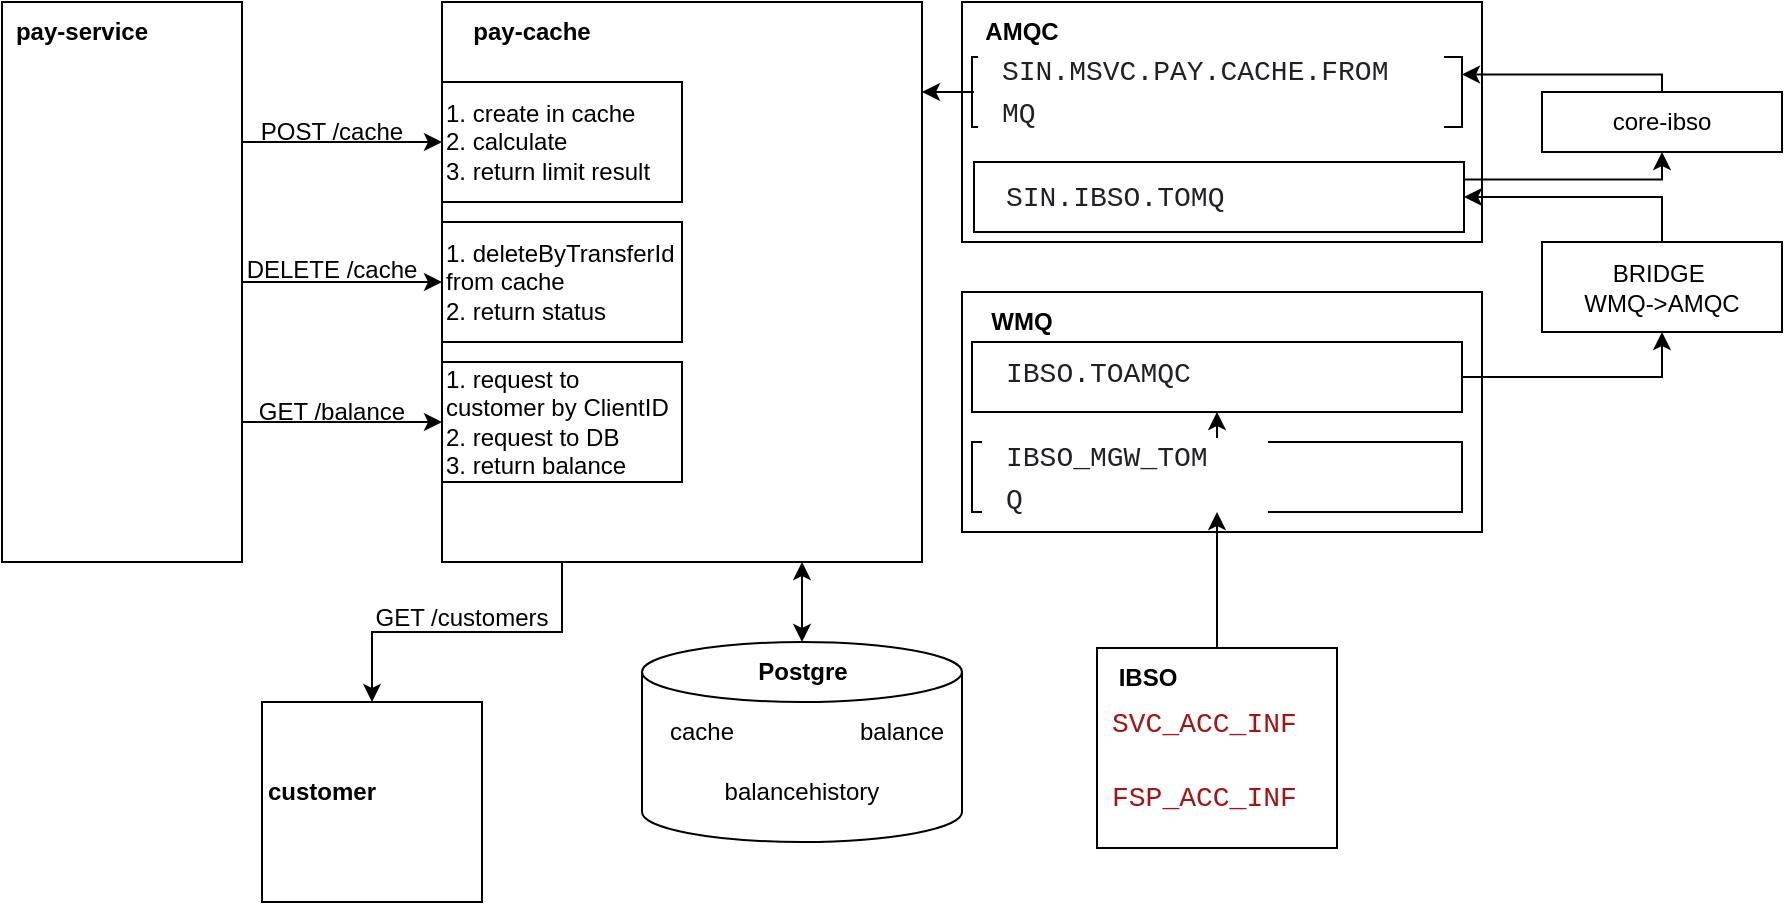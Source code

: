 <mxfile version="24.0.1" type="github">
  <diagram name="Страница — 1" id="OShYo-4-ArDfqLxgVxSA">
    <mxGraphModel dx="1050" dy="530" grid="1" gridSize="10" guides="1" tooltips="1" connect="1" arrows="1" fold="1" page="1" pageScale="1" pageWidth="827" pageHeight="1169" math="0" shadow="0">
      <root>
        <mxCell id="0" />
        <mxCell id="1" parent="0" />
        <mxCell id="z7HpQZydD_1hDmbBnpc7-5" style="edgeStyle=orthogonalEdgeStyle;rounded=0;orthogonalLoop=1;jettySize=auto;html=1;exitX=1;exitY=0.25;exitDx=0;exitDy=0;entryX=0;entryY=0.25;entryDx=0;entryDy=0;" edge="1" parent="1" source="z7HpQZydD_1hDmbBnpc7-1" target="z7HpQZydD_1hDmbBnpc7-3">
          <mxGeometry relative="1" as="geometry" />
        </mxCell>
        <mxCell id="z7HpQZydD_1hDmbBnpc7-6" style="edgeStyle=orthogonalEdgeStyle;rounded=0;orthogonalLoop=1;jettySize=auto;html=1;exitX=1;exitY=0.5;exitDx=0;exitDy=0;entryX=0;entryY=0.5;entryDx=0;entryDy=0;" edge="1" parent="1" source="z7HpQZydD_1hDmbBnpc7-1" target="z7HpQZydD_1hDmbBnpc7-3">
          <mxGeometry relative="1" as="geometry" />
        </mxCell>
        <mxCell id="z7HpQZydD_1hDmbBnpc7-7" style="edgeStyle=orthogonalEdgeStyle;rounded=0;orthogonalLoop=1;jettySize=auto;html=1;exitX=1;exitY=0.75;exitDx=0;exitDy=0;entryX=0;entryY=0.75;entryDx=0;entryDy=0;" edge="1" parent="1" source="z7HpQZydD_1hDmbBnpc7-1" target="z7HpQZydD_1hDmbBnpc7-3">
          <mxGeometry relative="1" as="geometry" />
        </mxCell>
        <mxCell id="z7HpQZydD_1hDmbBnpc7-8" value="POST /cache" style="text;html=1;align=center;verticalAlign=middle;whiteSpace=wrap;rounded=0;" vertex="1" parent="1">
          <mxGeometry x="140" y="170" width="130" height="30" as="geometry" />
        </mxCell>
        <mxCell id="z7HpQZydD_1hDmbBnpc7-9" value="DELETE /cache" style="text;html=1;align=center;verticalAlign=middle;whiteSpace=wrap;rounded=0;" vertex="1" parent="1">
          <mxGeometry x="140" y="239" width="130" height="30" as="geometry" />
        </mxCell>
        <mxCell id="z7HpQZydD_1hDmbBnpc7-10" value="GET /balance" style="text;html=1;align=center;verticalAlign=middle;whiteSpace=wrap;rounded=0;" vertex="1" parent="1">
          <mxGeometry x="145" y="310" width="120" height="30" as="geometry" />
        </mxCell>
        <mxCell id="z7HpQZydD_1hDmbBnpc7-11" value="" style="group" vertex="1" connectable="0" parent="1">
          <mxGeometry x="260" y="120" width="240" height="280" as="geometry" />
        </mxCell>
        <mxCell id="z7HpQZydD_1hDmbBnpc7-3" value="" style="rounded=0;whiteSpace=wrap;html=1;" vertex="1" parent="z7HpQZydD_1hDmbBnpc7-11">
          <mxGeometry width="240" height="280" as="geometry" />
        </mxCell>
        <mxCell id="z7HpQZydD_1hDmbBnpc7-4" value="&lt;b&gt;pay-cache&lt;/b&gt;" style="text;html=1;align=center;verticalAlign=middle;whiteSpace=wrap;rounded=0;" vertex="1" parent="z7HpQZydD_1hDmbBnpc7-11">
          <mxGeometry width="90" height="30" as="geometry" />
        </mxCell>
        <mxCell id="z7HpQZydD_1hDmbBnpc7-27" value="&lt;div&gt;1. create in cache&amp;nbsp;&lt;/div&gt;&lt;div&gt;2. calculate&amp;nbsp;&lt;/div&gt;&lt;div style=&quot;&quot;&gt;3. return limit result&lt;/div&gt;" style="rounded=0;whiteSpace=wrap;html=1;align=left;" vertex="1" parent="z7HpQZydD_1hDmbBnpc7-11">
          <mxGeometry y="40" width="120" height="60" as="geometry" />
        </mxCell>
        <mxCell id="z7HpQZydD_1hDmbBnpc7-28" value="&lt;div&gt;1. deleteByTransferId from cache&lt;/div&gt;&lt;div&gt;2. return status&lt;/div&gt;" style="rounded=0;whiteSpace=wrap;html=1;align=left;" vertex="1" parent="z7HpQZydD_1hDmbBnpc7-11">
          <mxGeometry y="110" width="120" height="60" as="geometry" />
        </mxCell>
        <mxCell id="z7HpQZydD_1hDmbBnpc7-29" value="&lt;div&gt;1. request to customer by ClientID&lt;/div&gt;&lt;div&gt;2. request to DB&lt;/div&gt;&lt;div&gt;3. return balance&lt;/div&gt;" style="rounded=0;whiteSpace=wrap;html=1;align=left;" vertex="1" parent="z7HpQZydD_1hDmbBnpc7-11">
          <mxGeometry y="180" width="120" height="60" as="geometry" />
        </mxCell>
        <mxCell id="z7HpQZydD_1hDmbBnpc7-12" value="" style="group" vertex="1" connectable="0" parent="1">
          <mxGeometry x="40" y="120" width="120" height="280" as="geometry" />
        </mxCell>
        <mxCell id="z7HpQZydD_1hDmbBnpc7-1" value="&lt;p style=&quot;line-height: 120%;&quot;&gt;&lt;br&gt;&lt;/p&gt;" style="rounded=0;whiteSpace=wrap;html=1;" vertex="1" parent="z7HpQZydD_1hDmbBnpc7-12">
          <mxGeometry width="120" height="280" as="geometry" />
        </mxCell>
        <mxCell id="z7HpQZydD_1hDmbBnpc7-2" value="pay-service" style="text;html=1;align=center;verticalAlign=middle;whiteSpace=wrap;rounded=0;fontStyle=1" vertex="1" parent="z7HpQZydD_1hDmbBnpc7-12">
          <mxGeometry width="80" height="30" as="geometry" />
        </mxCell>
        <mxCell id="z7HpQZydD_1hDmbBnpc7-15" style="edgeStyle=orthogonalEdgeStyle;rounded=0;orthogonalLoop=1;jettySize=auto;html=1;exitX=0.75;exitY=1;exitDx=0;exitDy=0;entryX=0.5;entryY=0;entryDx=0;entryDy=0;entryPerimeter=0;horizontal=1;startArrow=classic;startFill=1;" edge="1" parent="1" source="z7HpQZydD_1hDmbBnpc7-3" target="z7HpQZydD_1hDmbBnpc7-13">
          <mxGeometry relative="1" as="geometry" />
        </mxCell>
        <mxCell id="z7HpQZydD_1hDmbBnpc7-21" value="" style="group" vertex="1" connectable="0" parent="1">
          <mxGeometry x="360" y="440" width="160" height="100" as="geometry" />
        </mxCell>
        <mxCell id="z7HpQZydD_1hDmbBnpc7-13" value="" style="shape=cylinder3;whiteSpace=wrap;html=1;boundedLbl=1;backgroundOutline=1;size=15;" vertex="1" parent="z7HpQZydD_1hDmbBnpc7-21">
          <mxGeometry width="160" height="100" as="geometry" />
        </mxCell>
        <mxCell id="z7HpQZydD_1hDmbBnpc7-14" value="Postgre" style="text;html=1;align=center;verticalAlign=middle;resizable=0;points=[];autosize=1;strokeColor=none;fillColor=none;fontStyle=1" vertex="1" parent="z7HpQZydD_1hDmbBnpc7-21">
          <mxGeometry x="50" width="60" height="30" as="geometry" />
        </mxCell>
        <mxCell id="z7HpQZydD_1hDmbBnpc7-17" value="cache" style="text;html=1;align=center;verticalAlign=middle;whiteSpace=wrap;rounded=0;" vertex="1" parent="z7HpQZydD_1hDmbBnpc7-21">
          <mxGeometry y="30" width="60" height="30" as="geometry" />
        </mxCell>
        <mxCell id="z7HpQZydD_1hDmbBnpc7-19" value="balance" style="text;html=1;align=center;verticalAlign=middle;whiteSpace=wrap;rounded=0;" vertex="1" parent="z7HpQZydD_1hDmbBnpc7-21">
          <mxGeometry x="100" y="30" width="60" height="30" as="geometry" />
        </mxCell>
        <mxCell id="z7HpQZydD_1hDmbBnpc7-20" value="balancehistory" style="text;html=1;align=center;verticalAlign=middle;whiteSpace=wrap;rounded=0;" vertex="1" parent="z7HpQZydD_1hDmbBnpc7-21">
          <mxGeometry x="25" y="60" width="110" height="30" as="geometry" />
        </mxCell>
        <mxCell id="z7HpQZydD_1hDmbBnpc7-23" value="" style="rounded=0;whiteSpace=wrap;html=1;" vertex="1" parent="1">
          <mxGeometry x="170" y="470" width="110" height="100" as="geometry" />
        </mxCell>
        <mxCell id="z7HpQZydD_1hDmbBnpc7-24" value="&lt;b&gt;customer&lt;/b&gt;" style="text;html=1;align=center;verticalAlign=middle;whiteSpace=wrap;rounded=0;" vertex="1" parent="1">
          <mxGeometry x="170" y="500" width="60" height="30" as="geometry" />
        </mxCell>
        <mxCell id="z7HpQZydD_1hDmbBnpc7-25" style="edgeStyle=orthogonalEdgeStyle;rounded=0;orthogonalLoop=1;jettySize=auto;html=1;exitX=0.25;exitY=1;exitDx=0;exitDy=0;entryX=0.5;entryY=0;entryDx=0;entryDy=0;" edge="1" parent="1" source="z7HpQZydD_1hDmbBnpc7-3" target="z7HpQZydD_1hDmbBnpc7-23">
          <mxGeometry relative="1" as="geometry" />
        </mxCell>
        <mxCell id="z7HpQZydD_1hDmbBnpc7-26" value="GET /customers" style="text;html=1;align=center;verticalAlign=middle;whiteSpace=wrap;rounded=0;" vertex="1" parent="1">
          <mxGeometry x="210" y="413" width="120" height="30" as="geometry" />
        </mxCell>
        <mxCell id="z7HpQZydD_1hDmbBnpc7-31" value="" style="rounded=0;whiteSpace=wrap;html=1;" vertex="1" parent="1">
          <mxGeometry x="520" y="120" width="260" height="120" as="geometry" />
        </mxCell>
        <mxCell id="z7HpQZydD_1hDmbBnpc7-32" value="AMQC" style="text;html=1;align=center;verticalAlign=middle;whiteSpace=wrap;rounded=0;fontStyle=1" vertex="1" parent="1">
          <mxGeometry x="520" y="120" width="60" height="30" as="geometry" />
        </mxCell>
        <mxCell id="z7HpQZydD_1hDmbBnpc7-36" value="" style="rounded=0;whiteSpace=wrap;html=1;" vertex="1" parent="1">
          <mxGeometry x="520" y="265" width="260" height="120" as="geometry" />
        </mxCell>
        <mxCell id="z7HpQZydD_1hDmbBnpc7-37" value="WMQ" style="text;html=1;align=center;verticalAlign=middle;whiteSpace=wrap;rounded=0;fontStyle=1" vertex="1" parent="1">
          <mxGeometry x="520" y="265" width="60" height="30" as="geometry" />
        </mxCell>
        <mxCell id="z7HpQZydD_1hDmbBnpc7-54" style="edgeStyle=orthogonalEdgeStyle;rounded=0;orthogonalLoop=1;jettySize=auto;html=1;exitX=0.5;exitY=0;exitDx=0;exitDy=0;entryX=0.5;entryY=1;entryDx=0;entryDy=0;" edge="1" parent="1" source="z7HpQZydD_1hDmbBnpc7-45" target="z7HpQZydD_1hDmbBnpc7-47">
          <mxGeometry relative="1" as="geometry" />
        </mxCell>
        <mxCell id="z7HpQZydD_1hDmbBnpc7-45" value="" style="rounded=0;whiteSpace=wrap;html=1;" vertex="1" parent="1">
          <mxGeometry x="525" y="340" width="245" height="35" as="geometry" />
        </mxCell>
        <mxCell id="z7HpQZydD_1hDmbBnpc7-39" value="&lt;br&gt;&lt;pre class=&quot;masked-value display-only is-word-break&quot; style=&quot;box-sizing: inherit; overflow-x: auto; color: rgb(31, 33, 36); margin: 0px; padding: 0px 1.5rem 0px 12px; font-family: SFMono-Regular, Consolas, &amp;quot;Liberation Mono&amp;quot;, Menlo, Courier, monospace; -webkit-font-smoothing: inherit; font-size: 14px; white-space: pre-wrap; overflow-wrap: break-word; background-color: rgb(255, 255, 255); word-break: break-word; line-height: 1.5; -webkit-box-ordinal-group: 2; order: 1; font-style: normal; font-variant-ligatures: normal; font-variant-caps: normal; font-weight: 400; letter-spacing: normal; orphans: 2; text-indent: 0px; text-transform: none; widows: 2; word-spacing: 0px; -webkit-text-stroke-width: 0px; text-decoration-thickness: initial; text-decoration-style: initial; text-decoration-color: initial;&quot;&gt;IBSO_MGW_TOMQ&lt;/pre&gt;&lt;div&gt;&lt;br&gt;&lt;/div&gt;" style="text;html=1;align=left;verticalAlign=middle;whiteSpace=wrap;rounded=0;" vertex="1" parent="1">
          <mxGeometry x="527.5" y="342.5" width="145" height="30" as="geometry" />
        </mxCell>
        <mxCell id="z7HpQZydD_1hDmbBnpc7-56" style="edgeStyle=orthogonalEdgeStyle;rounded=0;orthogonalLoop=1;jettySize=auto;html=1;exitX=1;exitY=0.5;exitDx=0;exitDy=0;entryX=0.5;entryY=1;entryDx=0;entryDy=0;" edge="1" parent="1" source="z7HpQZydD_1hDmbBnpc7-47" target="z7HpQZydD_1hDmbBnpc7-55">
          <mxGeometry relative="1" as="geometry" />
        </mxCell>
        <mxCell id="z7HpQZydD_1hDmbBnpc7-47" value="" style="rounded=0;whiteSpace=wrap;html=1;" vertex="1" parent="1">
          <mxGeometry x="525" y="290" width="245" height="35" as="geometry" />
        </mxCell>
        <mxCell id="z7HpQZydD_1hDmbBnpc7-38" value="&lt;br&gt;&lt;pre class=&quot;masked-value display-only is-word-break&quot; style=&quot;box-sizing: inherit; overflow-x: auto; color: rgb(31, 33, 36); margin: 0px; padding: 0px 1.5rem 0px 12px; font-family: SFMono-Regular, Consolas, &amp;quot;Liberation Mono&amp;quot;, Menlo, Courier, monospace; -webkit-font-smoothing: inherit; font-size: 14px; white-space: pre-wrap; overflow-wrap: break-word; background-color: rgb(255, 255, 255); word-break: break-word; line-height: 1.5; -webkit-box-ordinal-group: 2; order: 1; font-style: normal; font-variant-ligatures: normal; font-variant-caps: normal; font-weight: 400; letter-spacing: normal; orphans: 2; text-indent: 0px; text-transform: none; widows: 2; word-spacing: 0px; -webkit-text-stroke-width: 0px; text-decoration-thickness: initial; text-decoration-style: initial; text-decoration-color: initial;&quot;&gt;IBSO.TOAMQC&lt;/pre&gt;&lt;div&gt;&lt;br&gt;&lt;/div&gt;" style="text;html=1;align=left;verticalAlign=middle;whiteSpace=wrap;rounded=0;" vertex="1" parent="1">
          <mxGeometry x="527.5" y="290" width="160" height="32.5" as="geometry" />
        </mxCell>
        <mxCell id="z7HpQZydD_1hDmbBnpc7-48" value="" style="rounded=0;whiteSpace=wrap;html=1;" vertex="1" parent="1">
          <mxGeometry x="525" y="147.5" width="245" height="35" as="geometry" />
        </mxCell>
        <mxCell id="z7HpQZydD_1hDmbBnpc7-61" style="edgeStyle=orthogonalEdgeStyle;rounded=0;orthogonalLoop=1;jettySize=auto;html=1;exitX=1;exitY=0.25;exitDx=0;exitDy=0;entryX=0.5;entryY=1;entryDx=0;entryDy=0;" edge="1" parent="1" source="z7HpQZydD_1hDmbBnpc7-49" target="z7HpQZydD_1hDmbBnpc7-60">
          <mxGeometry relative="1" as="geometry">
            <Array as="points">
              <mxPoint x="870" y="209" />
            </Array>
          </mxGeometry>
        </mxCell>
        <mxCell id="z7HpQZydD_1hDmbBnpc7-49" value="" style="rounded=0;whiteSpace=wrap;html=1;" vertex="1" parent="1">
          <mxGeometry x="526" y="200" width="245" height="35" as="geometry" />
        </mxCell>
        <mxCell id="z7HpQZydD_1hDmbBnpc7-35" value="&lt;br&gt;&lt;pre class=&quot;masked-value display-only is-word-break&quot; style=&quot;box-sizing: inherit; overflow-x: auto; color: rgb(31, 33, 36); margin: 0px; padding: 0px 1.5rem 0px 12px; font-family: SFMono-Regular, Consolas, &amp;quot;Liberation Mono&amp;quot;, Menlo, Courier, monospace; -webkit-font-smoothing: inherit; font-size: 14px; white-space: pre-wrap; overflow-wrap: break-word; background-color: rgb(255, 255, 255); word-break: break-word; line-height: 1.5; -webkit-box-ordinal-group: 2; order: 1; font-style: normal; font-variant-ligatures: normal; font-variant-caps: normal; font-weight: 400; letter-spacing: normal; orphans: 2; text-indent: 0px; text-transform: none; widows: 2; word-spacing: 0px; -webkit-text-stroke-width: 0px; text-decoration-thickness: initial; text-decoration-style: initial; text-decoration-color: initial;&quot;&gt;SIN.IBSO.TOMQ&lt;/pre&gt;&lt;div&gt;&lt;br&gt;&lt;/div&gt;" style="text;html=1;align=left;verticalAlign=middle;whiteSpace=wrap;rounded=0;" vertex="1" parent="1">
          <mxGeometry x="527.5" y="202.5" width="160" height="30" as="geometry" />
        </mxCell>
        <mxCell id="z7HpQZydD_1hDmbBnpc7-64" style="edgeStyle=orthogonalEdgeStyle;rounded=0;orthogonalLoop=1;jettySize=auto;html=1;exitX=0;exitY=0.5;exitDx=0;exitDy=0;" edge="1" parent="1" source="z7HpQZydD_1hDmbBnpc7-33">
          <mxGeometry relative="1" as="geometry">
            <mxPoint x="500" y="165" as="targetPoint" />
          </mxGeometry>
        </mxCell>
        <mxCell id="z7HpQZydD_1hDmbBnpc7-33" value="&lt;br&gt;&lt;pre class=&quot;masked-value display-only is-word-break&quot; style=&quot;box-sizing: inherit; overflow-x: auto; color: rgb(31, 33, 36); margin: 0px; padding: 0px 1.5rem 0px 12px; font-family: SFMono-Regular, Consolas, &amp;quot;Liberation Mono&amp;quot;, Menlo, Courier, monospace; -webkit-font-smoothing: inherit; font-size: 14px; white-space: pre-wrap; overflow-wrap: break-word; background-color: rgb(255, 255, 255); word-break: break-word; line-height: 1.5; -webkit-box-ordinal-group: 2; order: 1; font-style: normal; font-variant-ligatures: normal; font-variant-caps: normal; font-weight: 400; letter-spacing: normal; orphans: 2; text-indent: 0px; text-transform: none; widows: 2; word-spacing: 0px; -webkit-text-stroke-width: 0px; text-decoration-thickness: initial; text-decoration-style: initial; text-decoration-color: initial;&quot;&gt;SIN.MSVC.PAY.CACHE.FROMMQ&lt;/pre&gt;&lt;div&gt;&lt;br&gt;&lt;/div&gt;" style="text;html=1;align=left;verticalAlign=middle;whiteSpace=wrap;rounded=0;" vertex="1" parent="1">
          <mxGeometry x="526" y="150" width="235" height="30" as="geometry" />
        </mxCell>
        <mxCell id="z7HpQZydD_1hDmbBnpc7-51" value="" style="group" vertex="1" connectable="0" parent="1">
          <mxGeometry x="587.5" y="443" width="120" height="100" as="geometry" />
        </mxCell>
        <mxCell id="z7HpQZydD_1hDmbBnpc7-41" value="" style="rounded=0;whiteSpace=wrap;html=1;" vertex="1" parent="z7HpQZydD_1hDmbBnpc7-51">
          <mxGeometry width="120" height="100" as="geometry" />
        </mxCell>
        <mxCell id="z7HpQZydD_1hDmbBnpc7-42" value="IBSO" style="text;html=1;align=center;verticalAlign=middle;whiteSpace=wrap;rounded=0;fontStyle=1" vertex="1" parent="z7HpQZydD_1hDmbBnpc7-51">
          <mxGeometry width="50" height="30" as="geometry" />
        </mxCell>
        <mxCell id="z7HpQZydD_1hDmbBnpc7-43" value="&#xa;&lt;div style=&quot;color: #000000;background-color: #ffffff;font-family: Consolas, &#39;Courier New&#39;, monospace;font-weight: normal;font-size: 14px;line-height: 19px;white-space: pre;&quot;&gt;&lt;div&gt;&lt;span style=&quot;color: #a31515;&quot;&gt;SVC_ACC_INF&lt;/span&gt;&lt;/div&gt;&lt;/div&gt;&#xa;&#xa;" style="text;html=1;align=left;verticalAlign=middle;whiteSpace=wrap;rounded=0;" vertex="1" parent="z7HpQZydD_1hDmbBnpc7-51">
          <mxGeometry x="5" y="30" width="110" height="30" as="geometry" />
        </mxCell>
        <mxCell id="z7HpQZydD_1hDmbBnpc7-44" value="&lt;br&gt;&lt;div style=&quot;color: #000000;background-color: #ffffff;font-family: Consolas, &#39;Courier New&#39;, monospace;font-weight: normal;font-size: 14px;line-height: 19px;white-space: pre;&quot;&gt;&lt;div&gt;&lt;span style=&quot;color: #a31515;&quot;&gt;FSP_ACC_INF&lt;/span&gt;&lt;/div&gt;&lt;/div&gt;&lt;div&gt;&lt;br/&gt;&lt;/div&gt;" style="text;html=1;align=left;verticalAlign=middle;whiteSpace=wrap;rounded=0;" vertex="1" parent="z7HpQZydD_1hDmbBnpc7-51">
          <mxGeometry x="5" y="60" width="110" height="30" as="geometry" />
        </mxCell>
        <mxCell id="z7HpQZydD_1hDmbBnpc7-52" style="edgeStyle=orthogonalEdgeStyle;rounded=0;orthogonalLoop=1;jettySize=auto;html=1;exitX=0.5;exitY=1;exitDx=0;exitDy=0;" edge="1" parent="1" source="z7HpQZydD_1hDmbBnpc7-39" target="z7HpQZydD_1hDmbBnpc7-39">
          <mxGeometry relative="1" as="geometry" />
        </mxCell>
        <mxCell id="z7HpQZydD_1hDmbBnpc7-53" value="" style="edgeStyle=orthogonalEdgeStyle;rounded=0;orthogonalLoop=1;jettySize=auto;html=1;entryX=0.5;entryY=1;entryDx=0;entryDy=0;" edge="1" parent="1" source="z7HpQZydD_1hDmbBnpc7-41" target="z7HpQZydD_1hDmbBnpc7-45">
          <mxGeometry relative="1" as="geometry" />
        </mxCell>
        <mxCell id="z7HpQZydD_1hDmbBnpc7-57" style="edgeStyle=orthogonalEdgeStyle;rounded=0;orthogonalLoop=1;jettySize=auto;html=1;exitX=0.5;exitY=0;exitDx=0;exitDy=0;entryX=1;entryY=0.5;entryDx=0;entryDy=0;" edge="1" parent="1" source="z7HpQZydD_1hDmbBnpc7-55" target="z7HpQZydD_1hDmbBnpc7-49">
          <mxGeometry relative="1" as="geometry" />
        </mxCell>
        <mxCell id="z7HpQZydD_1hDmbBnpc7-55" value="BRIDGE&amp;nbsp;&lt;div&gt;WMQ-&amp;gt;AMQC&lt;/div&gt;" style="rounded=0;whiteSpace=wrap;html=1;" vertex="1" parent="1">
          <mxGeometry x="810" y="240" width="120" height="45" as="geometry" />
        </mxCell>
        <mxCell id="z7HpQZydD_1hDmbBnpc7-62" style="edgeStyle=orthogonalEdgeStyle;rounded=0;orthogonalLoop=1;jettySize=auto;html=1;exitX=0.5;exitY=0;exitDx=0;exitDy=0;entryX=1;entryY=0.25;entryDx=0;entryDy=0;" edge="1" parent="1" source="z7HpQZydD_1hDmbBnpc7-60" target="z7HpQZydD_1hDmbBnpc7-48">
          <mxGeometry relative="1" as="geometry">
            <Array as="points">
              <mxPoint x="870" y="156" />
            </Array>
          </mxGeometry>
        </mxCell>
        <mxCell id="z7HpQZydD_1hDmbBnpc7-60" value="core-ibso" style="rounded=0;whiteSpace=wrap;html=1;" vertex="1" parent="1">
          <mxGeometry x="810" y="165" width="120" height="30" as="geometry" />
        </mxCell>
      </root>
    </mxGraphModel>
  </diagram>
</mxfile>
